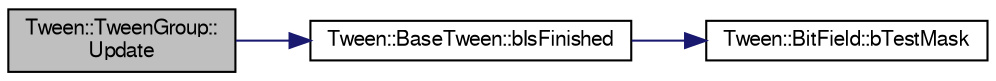 digraph "Tween::TweenGroup::Update"
{
  bgcolor="transparent";
  edge [fontname="FreeSans",fontsize="10",labelfontname="FreeSans",labelfontsize="10"];
  node [fontname="FreeSans",fontsize="10",shape=record];
  rankdir="LR";
  Node1 [label="Tween::TweenGroup::\lUpdate",height=0.2,width=0.4,color="black", fillcolor="grey75", style="filled" fontcolor="black"];
  Node1 -> Node2 [color="midnightblue",fontsize="10",style="solid",fontname="FreeSans"];
  Node2 [label="Tween::BaseTween::bIsFinished",height=0.2,width=0.4,color="black",URL="$classTween_1_1BaseTween.html#a2d7724a637a7502b7a33d92572ede69b"];
  Node2 -> Node3 [color="midnightblue",fontsize="10",style="solid",fontname="FreeSans"];
  Node3 [label="Tween::BitField::bTestMask",height=0.2,width=0.4,color="black",URL="$classTween_1_1BitField.html#ae337c0285a888d03cbcd7c8cc8f99e24"];
}
